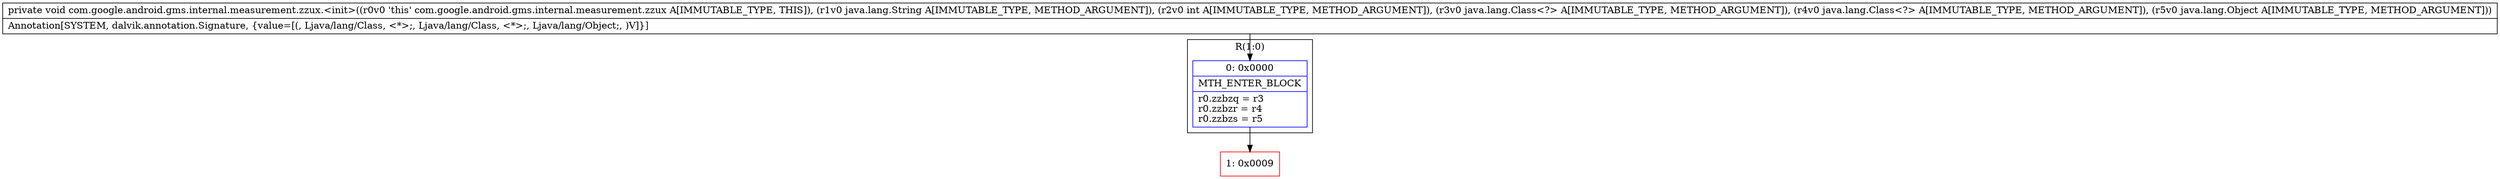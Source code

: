 digraph "CFG forcom.google.android.gms.internal.measurement.zzux.\<init\>(Ljava\/lang\/String;ILjava\/lang\/Class;Ljava\/lang\/Class;Ljava\/lang\/Object;)V" {
subgraph cluster_Region_419744656 {
label = "R(1:0)";
node [shape=record,color=blue];
Node_0 [shape=record,label="{0\:\ 0x0000|MTH_ENTER_BLOCK\l|r0.zzbzq = r3\lr0.zzbzr = r4\lr0.zzbzs = r5\l}"];
}
Node_1 [shape=record,color=red,label="{1\:\ 0x0009}"];
MethodNode[shape=record,label="{private void com.google.android.gms.internal.measurement.zzux.\<init\>((r0v0 'this' com.google.android.gms.internal.measurement.zzux A[IMMUTABLE_TYPE, THIS]), (r1v0 java.lang.String A[IMMUTABLE_TYPE, METHOD_ARGUMENT]), (r2v0 int A[IMMUTABLE_TYPE, METHOD_ARGUMENT]), (r3v0 java.lang.Class\<?\> A[IMMUTABLE_TYPE, METHOD_ARGUMENT]), (r4v0 java.lang.Class\<?\> A[IMMUTABLE_TYPE, METHOD_ARGUMENT]), (r5v0 java.lang.Object A[IMMUTABLE_TYPE, METHOD_ARGUMENT]))  | Annotation[SYSTEM, dalvik.annotation.Signature, \{value=[(, Ljava\/lang\/Class, \<*\>;, Ljava\/lang\/Class, \<*\>;, Ljava\/lang\/Object;, )V]\}]\l}"];
MethodNode -> Node_0;
Node_0 -> Node_1;
}

